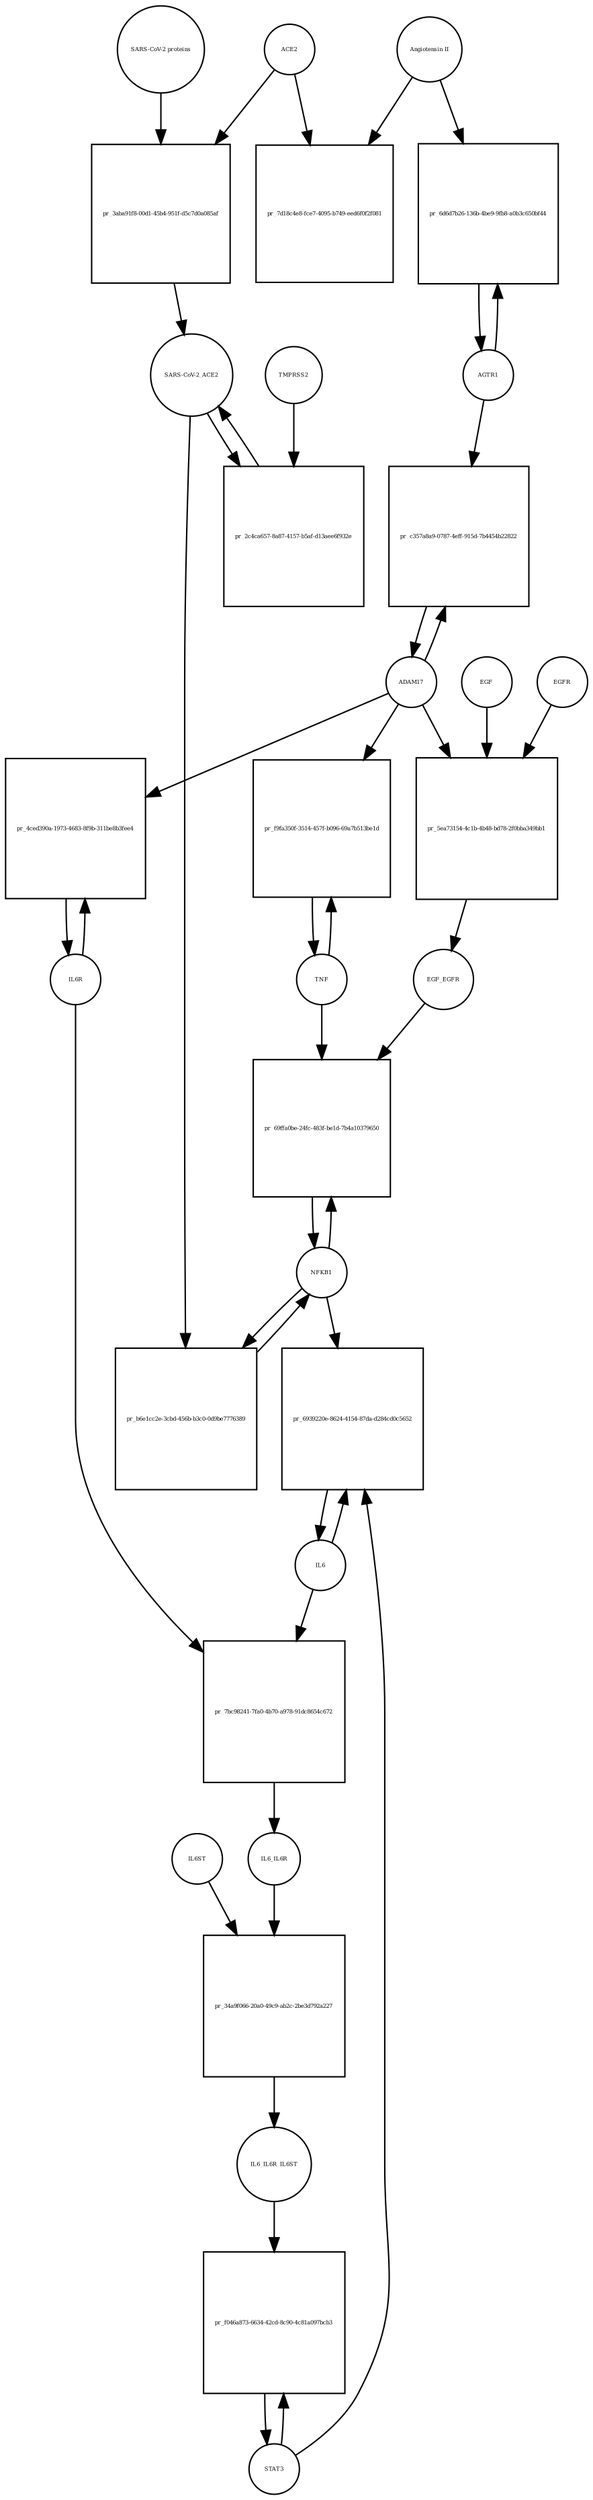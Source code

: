 strict digraph  {
"Angiotensin II" [annotation="", bipartite=0, cls="simple chemical", fontsize=4, label="Angiotensin II", shape=circle];
"pr_7d18c4e8-fce7-4095-b749-eed6f0f2f081" [annotation="", bipartite=1, cls=process, fontsize=4, label="pr_7d18c4e8-fce7-4095-b749-eed6f0f2f081", shape=square];
ACE2 [annotation="", bipartite=0, cls=macromolecule, fontsize=4, label=ACE2, shape=circle];
"pr_3aba91f8-00d1-45b4-951f-d5c7d0a085af" [annotation="", bipartite=1, cls=process, fontsize=4, label="pr_3aba91f8-00d1-45b4-951f-d5c7d0a085af", shape=square];
"SARS-CoV-2_ACE2" [annotation="", bipartite=0, cls=complex, fontsize=4, label="SARS-CoV-2_ACE2", shape=circle];
"SARS-CoV-2 proteins" [annotation="", bipartite=0, cls=macromolecule, fontsize=4, label="SARS-CoV-2 proteins", shape=circle];
"pr_2c4ca657-8a87-4157-b5af-d13aee6f932e" [annotation="", bipartite=1, cls=process, fontsize=4, label="pr_2c4ca657-8a87-4157-b5af-d13aee6f932e", shape=square];
TMPRSS2 [annotation="", bipartite=0, cls=macromolecule, fontsize=4, label=TMPRSS2, shape=circle];
NFKB1 [annotation="", bipartite=0, cls=macromolecule, fontsize=4, label=NFKB1, shape=circle];
"pr_b6e1cc2e-3cbd-456b-b3c0-0d9be7776389" [annotation="", bipartite=1, cls=process, fontsize=4, label="pr_b6e1cc2e-3cbd-456b-b3c0-0d9be7776389", shape=square];
"pr_69ffa0be-24fc-483f-be1d-7b4a10379650" [annotation="", bipartite=1, cls=process, fontsize=4, label="pr_69ffa0be-24fc-483f-be1d-7b4a10379650", shape=square];
EGF_EGFR [annotation="", bipartite=0, cls=complex, fontsize=4, label=EGF_EGFR, shape=circle];
TNF [annotation="", bipartite=0, cls=macromolecule, fontsize=4, label=TNF, shape=circle];
AGTR1 [annotation="", bipartite=0, cls=macromolecule, fontsize=4, label=AGTR1, shape=circle];
"pr_6d6d7b26-136b-4be9-9fb8-a0b3c650bf44" [annotation="", bipartite=1, cls=process, fontsize=4, label="pr_6d6d7b26-136b-4be9-9fb8-a0b3c650bf44", shape=square];
ADAM17 [annotation="", bipartite=0, cls=macromolecule, fontsize=4, label=ADAM17, shape=circle];
"pr_c357a8a9-0787-4eff-915d-7b4454b22822" [annotation="", bipartite=1, cls=process, fontsize=4, label="pr_c357a8a9-0787-4eff-915d-7b4454b22822", shape=square];
IL6R [annotation="", bipartite=0, cls=macromolecule, fontsize=4, label=IL6R, shape=circle];
"pr_4ced390a-1973-4683-8f9b-311be8b3fee4" [annotation="", bipartite=1, cls=process, fontsize=4, label="pr_4ced390a-1973-4683-8f9b-311be8b3fee4", shape=square];
EGFR [annotation="", bipartite=0, cls=macromolecule, fontsize=4, label=EGFR, shape=circle];
"pr_5ea73154-4c1b-4b48-bd78-2f0bba349bb1" [annotation="", bipartite=1, cls=process, fontsize=4, label="pr_5ea73154-4c1b-4b48-bd78-2f0bba349bb1", shape=square];
EGF [annotation="", bipartite=0, cls=macromolecule, fontsize=4, label=EGF, shape=circle];
"pr_f9fa350f-3514-457f-b096-69a7b513be1d" [annotation="", bipartite=1, cls=process, fontsize=4, label="pr_f9fa350f-3514-457f-b096-69a7b513be1d", shape=square];
"pr_7bc98241-7fa0-4b70-a978-91dc8654c672" [annotation="", bipartite=1, cls=process, fontsize=4, label="pr_7bc98241-7fa0-4b70-a978-91dc8654c672", shape=square];
IL6_IL6R [annotation="", bipartite=0, cls=complex, fontsize=4, label=IL6_IL6R, shape=circle];
IL6 [annotation="", bipartite=0, cls=macromolecule, fontsize=4, label=IL6, shape=circle];
"pr_34a9f066-20a0-49c9-ab2c-2be3d792a227" [annotation="", bipartite=1, cls=process, fontsize=4, label="pr_34a9f066-20a0-49c9-ab2c-2be3d792a227", shape=square];
IL6_IL6R_IL6ST [annotation="", bipartite=0, cls=complex, fontsize=4, label=IL6_IL6R_IL6ST, shape=circle];
IL6ST [annotation="", bipartite=0, cls=macromolecule, fontsize=4, label=IL6ST, shape=circle];
STAT3 [annotation="", bipartite=0, cls=macromolecule, fontsize=4, label=STAT3, shape=circle];
"pr_f046a873-6634-42cd-8c90-4c81a097bcb3" [annotation="", bipartite=1, cls=process, fontsize=4, label="pr_f046a873-6634-42cd-8c90-4c81a097bcb3", shape=square];
"pr_6939220e-8624-4154-87da-d284cd0c5652" [annotation="", bipartite=1, cls=process, fontsize=4, label="pr_6939220e-8624-4154-87da-d284cd0c5652", shape=square];
"Angiotensin II" -> "pr_7d18c4e8-fce7-4095-b749-eed6f0f2f081"  [annotation="", interaction_type=consumption];
"Angiotensin II" -> "pr_6d6d7b26-136b-4be9-9fb8-a0b3c650bf44"  [annotation="", interaction_type=catalysis];
ACE2 -> "pr_7d18c4e8-fce7-4095-b749-eed6f0f2f081"  [annotation="", interaction_type=catalysis];
ACE2 -> "pr_3aba91f8-00d1-45b4-951f-d5c7d0a085af"  [annotation="", interaction_type=consumption];
"pr_3aba91f8-00d1-45b4-951f-d5c7d0a085af" -> "SARS-CoV-2_ACE2"  [annotation="", interaction_type=production];
"SARS-CoV-2_ACE2" -> "pr_2c4ca657-8a87-4157-b5af-d13aee6f932e"  [annotation="", interaction_type=consumption];
"SARS-CoV-2_ACE2" -> "pr_b6e1cc2e-3cbd-456b-b3c0-0d9be7776389"  [annotation="", interaction_type=stimulation];
"SARS-CoV-2 proteins" -> "pr_3aba91f8-00d1-45b4-951f-d5c7d0a085af"  [annotation="", interaction_type=consumption];
"pr_2c4ca657-8a87-4157-b5af-d13aee6f932e" -> "SARS-CoV-2_ACE2"  [annotation="", interaction_type=production];
TMPRSS2 -> "pr_2c4ca657-8a87-4157-b5af-d13aee6f932e"  [annotation="", interaction_type=consumption];
NFKB1 -> "pr_b6e1cc2e-3cbd-456b-b3c0-0d9be7776389"  [annotation="", interaction_type=consumption];
NFKB1 -> "pr_69ffa0be-24fc-483f-be1d-7b4a10379650"  [annotation="", interaction_type=consumption];
NFKB1 -> "pr_6939220e-8624-4154-87da-d284cd0c5652"  [annotation="", interaction_type=stimulation];
"pr_b6e1cc2e-3cbd-456b-b3c0-0d9be7776389" -> NFKB1  [annotation="", interaction_type=production];
"pr_69ffa0be-24fc-483f-be1d-7b4a10379650" -> NFKB1  [annotation="", interaction_type=production];
EGF_EGFR -> "pr_69ffa0be-24fc-483f-be1d-7b4a10379650"  [annotation="", interaction_type=stimulation];
TNF -> "pr_69ffa0be-24fc-483f-be1d-7b4a10379650"  [annotation="", interaction_type=stimulation];
TNF -> "pr_f9fa350f-3514-457f-b096-69a7b513be1d"  [annotation="", interaction_type=consumption];
AGTR1 -> "pr_6d6d7b26-136b-4be9-9fb8-a0b3c650bf44"  [annotation="", interaction_type=consumption];
AGTR1 -> "pr_c357a8a9-0787-4eff-915d-7b4454b22822"  [annotation="", interaction_type=catalysis];
"pr_6d6d7b26-136b-4be9-9fb8-a0b3c650bf44" -> AGTR1  [annotation="", interaction_type=production];
ADAM17 -> "pr_c357a8a9-0787-4eff-915d-7b4454b22822"  [annotation="", interaction_type=consumption];
ADAM17 -> "pr_4ced390a-1973-4683-8f9b-311be8b3fee4"  [annotation="", interaction_type=catalysis];
ADAM17 -> "pr_5ea73154-4c1b-4b48-bd78-2f0bba349bb1"  [annotation="", interaction_type=stimulation];
ADAM17 -> "pr_f9fa350f-3514-457f-b096-69a7b513be1d"  [annotation="", interaction_type=catalysis];
"pr_c357a8a9-0787-4eff-915d-7b4454b22822" -> ADAM17  [annotation="", interaction_type=production];
IL6R -> "pr_4ced390a-1973-4683-8f9b-311be8b3fee4"  [annotation="", interaction_type=consumption];
IL6R -> "pr_7bc98241-7fa0-4b70-a978-91dc8654c672"  [annotation="", interaction_type=consumption];
"pr_4ced390a-1973-4683-8f9b-311be8b3fee4" -> IL6R  [annotation="", interaction_type=production];
EGFR -> "pr_5ea73154-4c1b-4b48-bd78-2f0bba349bb1"  [annotation="", interaction_type=consumption];
"pr_5ea73154-4c1b-4b48-bd78-2f0bba349bb1" -> EGF_EGFR  [annotation="", interaction_type=production];
EGF -> "pr_5ea73154-4c1b-4b48-bd78-2f0bba349bb1"  [annotation="", interaction_type=consumption];
"pr_f9fa350f-3514-457f-b096-69a7b513be1d" -> TNF  [annotation="", interaction_type=production];
"pr_7bc98241-7fa0-4b70-a978-91dc8654c672" -> IL6_IL6R  [annotation="", interaction_type=production];
IL6_IL6R -> "pr_34a9f066-20a0-49c9-ab2c-2be3d792a227"  [annotation="", interaction_type=consumption];
IL6 -> "pr_7bc98241-7fa0-4b70-a978-91dc8654c672"  [annotation="", interaction_type=consumption];
IL6 -> "pr_6939220e-8624-4154-87da-d284cd0c5652"  [annotation="", interaction_type=consumption];
"pr_34a9f066-20a0-49c9-ab2c-2be3d792a227" -> IL6_IL6R_IL6ST  [annotation="", interaction_type=production];
IL6_IL6R_IL6ST -> "pr_f046a873-6634-42cd-8c90-4c81a097bcb3"  [annotation="", interaction_type=catalysis];
IL6ST -> "pr_34a9f066-20a0-49c9-ab2c-2be3d792a227"  [annotation="", interaction_type=consumption];
STAT3 -> "pr_f046a873-6634-42cd-8c90-4c81a097bcb3"  [annotation="", interaction_type=consumption];
STAT3 -> "pr_6939220e-8624-4154-87da-d284cd0c5652"  [annotation="", interaction_type=stimulation];
"pr_f046a873-6634-42cd-8c90-4c81a097bcb3" -> STAT3  [annotation="", interaction_type=production];
"pr_6939220e-8624-4154-87da-d284cd0c5652" -> IL6  [annotation="", interaction_type=production];
}
